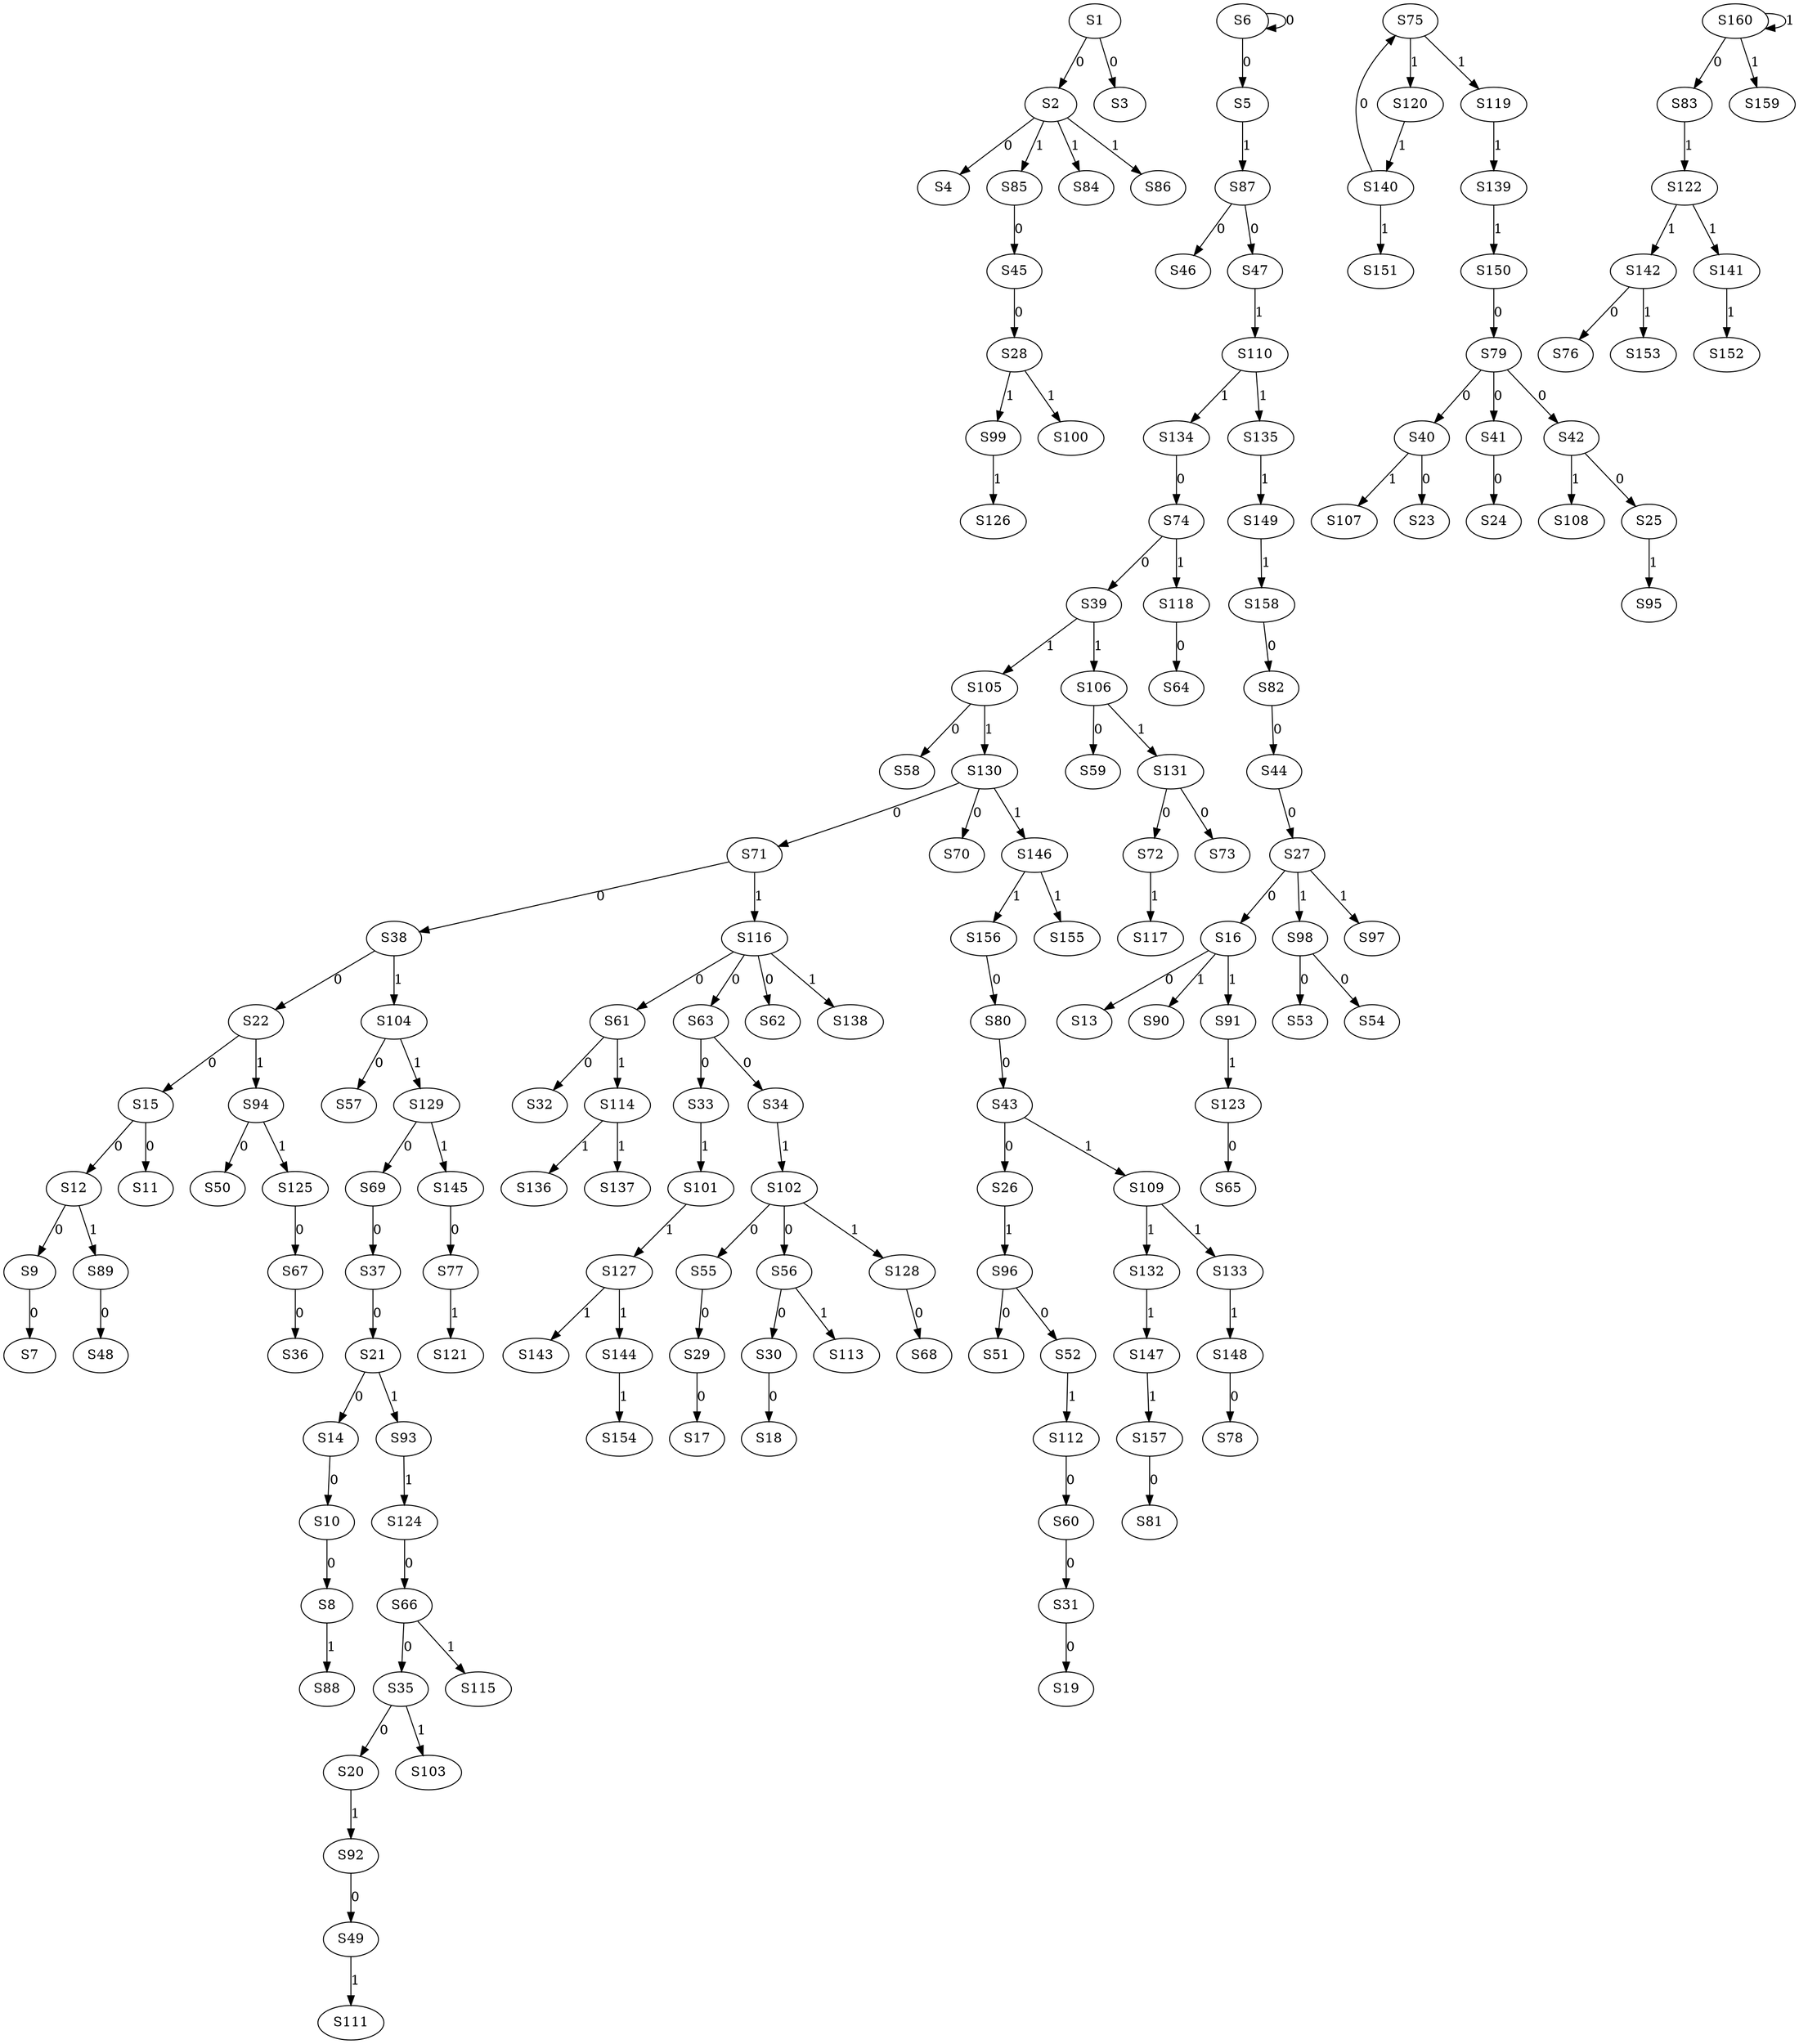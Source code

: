 strict digraph {
	S1 -> S2 [ label = 0 ];
	S1 -> S3 [ label = 0 ];
	S2 -> S4 [ label = 0 ];
	S6 -> S5 [ label = 0 ];
	S6 -> S6 [ label = 0 ];
	S9 -> S7 [ label = 0 ];
	S10 -> S8 [ label = 0 ];
	S12 -> S9 [ label = 0 ];
	S14 -> S10 [ label = 0 ];
	S15 -> S11 [ label = 0 ];
	S15 -> S12 [ label = 0 ];
	S16 -> S13 [ label = 0 ];
	S21 -> S14 [ label = 0 ];
	S22 -> S15 [ label = 0 ];
	S27 -> S16 [ label = 0 ];
	S29 -> S17 [ label = 0 ];
	S30 -> S18 [ label = 0 ];
	S31 -> S19 [ label = 0 ];
	S35 -> S20 [ label = 0 ];
	S37 -> S21 [ label = 0 ];
	S38 -> S22 [ label = 0 ];
	S40 -> S23 [ label = 0 ];
	S41 -> S24 [ label = 0 ];
	S42 -> S25 [ label = 0 ];
	S43 -> S26 [ label = 0 ];
	S44 -> S27 [ label = 0 ];
	S45 -> S28 [ label = 0 ];
	S55 -> S29 [ label = 0 ];
	S56 -> S30 [ label = 0 ];
	S60 -> S31 [ label = 0 ];
	S61 -> S32 [ label = 0 ];
	S63 -> S33 [ label = 0 ];
	S63 -> S34 [ label = 0 ];
	S66 -> S35 [ label = 0 ];
	S67 -> S36 [ label = 0 ];
	S69 -> S37 [ label = 0 ];
	S71 -> S38 [ label = 0 ];
	S74 -> S39 [ label = 0 ];
	S79 -> S40 [ label = 0 ];
	S79 -> S41 [ label = 0 ];
	S79 -> S42 [ label = 0 ];
	S80 -> S43 [ label = 0 ];
	S82 -> S44 [ label = 0 ];
	S85 -> S45 [ label = 0 ];
	S87 -> S46 [ label = 0 ];
	S87 -> S47 [ label = 0 ];
	S89 -> S48 [ label = 0 ];
	S92 -> S49 [ label = 0 ];
	S94 -> S50 [ label = 0 ];
	S96 -> S51 [ label = 0 ];
	S96 -> S52 [ label = 0 ];
	S98 -> S53 [ label = 0 ];
	S98 -> S54 [ label = 0 ];
	S102 -> S55 [ label = 0 ];
	S102 -> S56 [ label = 0 ];
	S104 -> S57 [ label = 0 ];
	S105 -> S58 [ label = 0 ];
	S106 -> S59 [ label = 0 ];
	S112 -> S60 [ label = 0 ];
	S116 -> S61 [ label = 0 ];
	S116 -> S62 [ label = 0 ];
	S116 -> S63 [ label = 0 ];
	S118 -> S64 [ label = 0 ];
	S123 -> S65 [ label = 0 ];
	S124 -> S66 [ label = 0 ];
	S125 -> S67 [ label = 0 ];
	S128 -> S68 [ label = 0 ];
	S129 -> S69 [ label = 0 ];
	S130 -> S70 [ label = 0 ];
	S130 -> S71 [ label = 0 ];
	S131 -> S72 [ label = 0 ];
	S131 -> S73 [ label = 0 ];
	S134 -> S74 [ label = 0 ];
	S140 -> S75 [ label = 0 ];
	S142 -> S76 [ label = 0 ];
	S145 -> S77 [ label = 0 ];
	S148 -> S78 [ label = 0 ];
	S150 -> S79 [ label = 0 ];
	S156 -> S80 [ label = 0 ];
	S157 -> S81 [ label = 0 ];
	S158 -> S82 [ label = 0 ];
	S160 -> S83 [ label = 0 ];
	S2 -> S84 [ label = 1 ];
	S2 -> S85 [ label = 1 ];
	S2 -> S86 [ label = 1 ];
	S5 -> S87 [ label = 1 ];
	S8 -> S88 [ label = 1 ];
	S12 -> S89 [ label = 1 ];
	S16 -> S90 [ label = 1 ];
	S16 -> S91 [ label = 1 ];
	S20 -> S92 [ label = 1 ];
	S21 -> S93 [ label = 1 ];
	S22 -> S94 [ label = 1 ];
	S25 -> S95 [ label = 1 ];
	S26 -> S96 [ label = 1 ];
	S27 -> S97 [ label = 1 ];
	S27 -> S98 [ label = 1 ];
	S28 -> S99 [ label = 1 ];
	S28 -> S100 [ label = 1 ];
	S33 -> S101 [ label = 1 ];
	S34 -> S102 [ label = 1 ];
	S35 -> S103 [ label = 1 ];
	S38 -> S104 [ label = 1 ];
	S39 -> S105 [ label = 1 ];
	S39 -> S106 [ label = 1 ];
	S40 -> S107 [ label = 1 ];
	S42 -> S108 [ label = 1 ];
	S43 -> S109 [ label = 1 ];
	S47 -> S110 [ label = 1 ];
	S49 -> S111 [ label = 1 ];
	S52 -> S112 [ label = 1 ];
	S56 -> S113 [ label = 1 ];
	S61 -> S114 [ label = 1 ];
	S66 -> S115 [ label = 1 ];
	S71 -> S116 [ label = 1 ];
	S72 -> S117 [ label = 1 ];
	S74 -> S118 [ label = 1 ];
	S75 -> S119 [ label = 1 ];
	S75 -> S120 [ label = 1 ];
	S77 -> S121 [ label = 1 ];
	S83 -> S122 [ label = 1 ];
	S91 -> S123 [ label = 1 ];
	S93 -> S124 [ label = 1 ];
	S94 -> S125 [ label = 1 ];
	S99 -> S126 [ label = 1 ];
	S101 -> S127 [ label = 1 ];
	S102 -> S128 [ label = 1 ];
	S104 -> S129 [ label = 1 ];
	S105 -> S130 [ label = 1 ];
	S106 -> S131 [ label = 1 ];
	S109 -> S132 [ label = 1 ];
	S109 -> S133 [ label = 1 ];
	S110 -> S134 [ label = 1 ];
	S110 -> S135 [ label = 1 ];
	S114 -> S136 [ label = 1 ];
	S114 -> S137 [ label = 1 ];
	S116 -> S138 [ label = 1 ];
	S119 -> S139 [ label = 1 ];
	S120 -> S140 [ label = 1 ];
	S122 -> S141 [ label = 1 ];
	S122 -> S142 [ label = 1 ];
	S127 -> S143 [ label = 1 ];
	S127 -> S144 [ label = 1 ];
	S129 -> S145 [ label = 1 ];
	S130 -> S146 [ label = 1 ];
	S132 -> S147 [ label = 1 ];
	S133 -> S148 [ label = 1 ];
	S135 -> S149 [ label = 1 ];
	S139 -> S150 [ label = 1 ];
	S140 -> S151 [ label = 1 ];
	S141 -> S152 [ label = 1 ];
	S142 -> S153 [ label = 1 ];
	S144 -> S154 [ label = 1 ];
	S146 -> S155 [ label = 1 ];
	S146 -> S156 [ label = 1 ];
	S147 -> S157 [ label = 1 ];
	S149 -> S158 [ label = 1 ];
	S160 -> S159 [ label = 1 ];
	S160 -> S160 [ label = 1 ];
}
